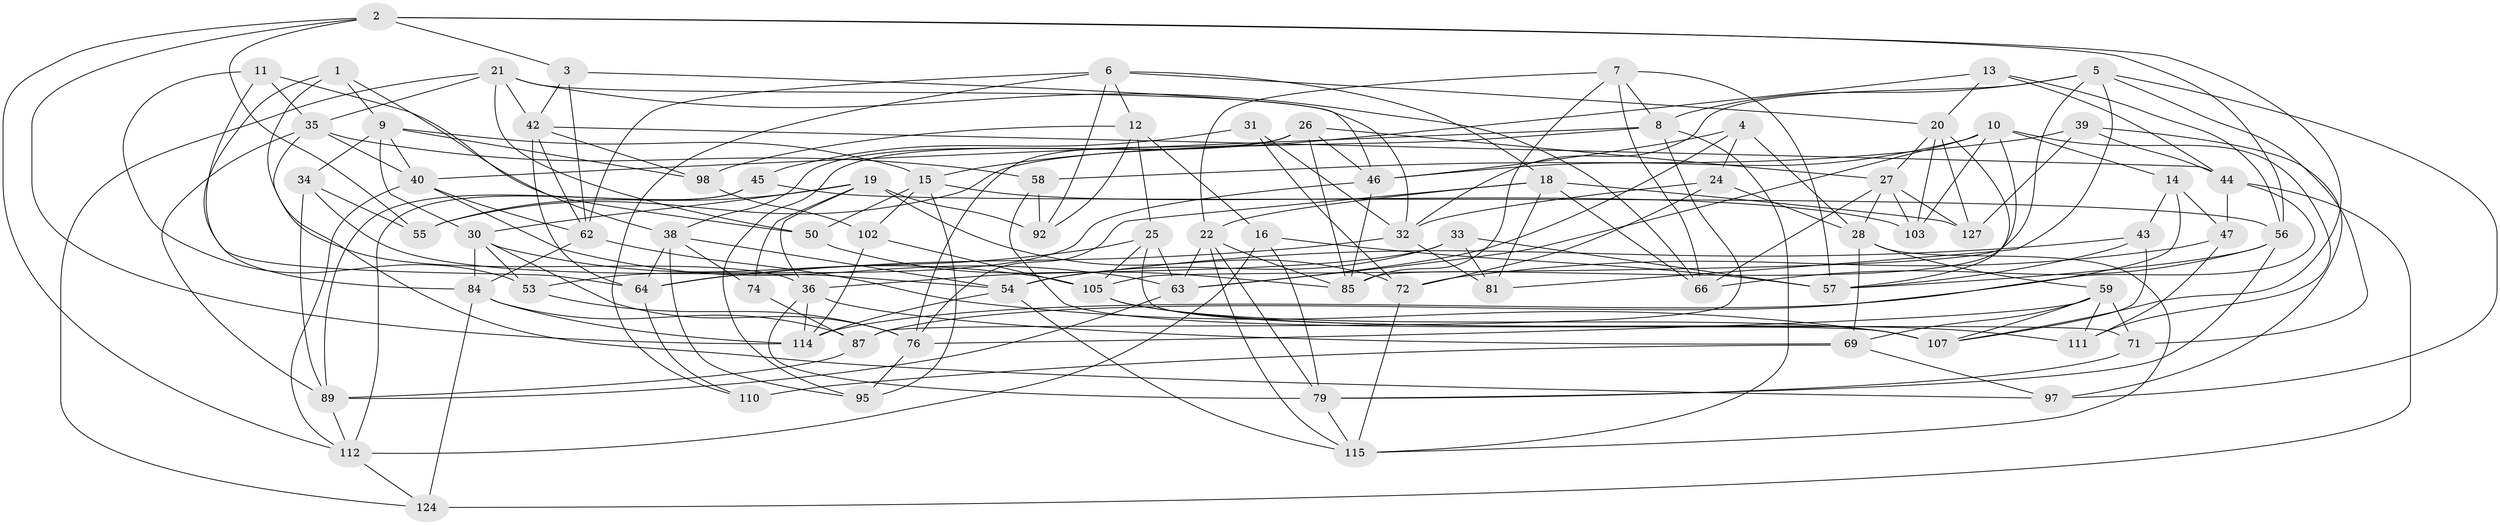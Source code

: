 // original degree distribution, {4: 1.0}
// Generated by graph-tools (version 1.1) at 2025/11/02/27/25 16:11:50]
// undirected, 80 vertices, 203 edges
graph export_dot {
graph [start="1"]
  node [color=gray90,style=filled];
  1;
  2 [super="+106"];
  3;
  4;
  5 [super="+117"];
  6 [super="+17"];
  7 [super="+23"];
  8 [super="+68"];
  9 [super="+70"];
  10 [super="+52"];
  11;
  12 [super="+48"];
  13;
  14;
  15 [super="+90"];
  16;
  18 [super="+100"];
  19 [super="+29"];
  20 [super="+80"];
  21 [super="+96"];
  22 [super="+51"];
  24;
  25 [super="+82"];
  26 [super="+37"];
  27 [super="+67"];
  28 [super="+83"];
  30 [super="+41"];
  31;
  32 [super="+65"];
  33;
  34;
  35 [super="+93"];
  36 [super="+94"];
  38 [super="+49"];
  39;
  40 [super="+108"];
  42 [super="+60"];
  43;
  44 [super="+73"];
  45;
  46 [super="+91"];
  47;
  50;
  53;
  54 [super="+61"];
  55;
  56 [super="+128"];
  57 [super="+118"];
  58;
  59 [super="+99"];
  62 [super="+75"];
  63 [super="+101"];
  64 [super="+77"];
  66 [super="+120"];
  69 [super="+78"];
  71;
  72 [super="+123"];
  74;
  76 [super="+104"];
  79 [super="+86"];
  81;
  84 [super="+121"];
  85 [super="+122"];
  87 [super="+88"];
  89 [super="+113"];
  92;
  95;
  97;
  98;
  102;
  103;
  105 [super="+109"];
  107 [super="+126"];
  110;
  111;
  112 [super="+125"];
  114 [super="+116"];
  115 [super="+119"];
  124;
  127;
  1 -- 38;
  1 -- 36;
  1 -- 9;
  1 -- 84;
  2 -- 107;
  2 -- 55;
  2 -- 112;
  2 -- 56;
  2 -- 3;
  2 -- 114;
  3 -- 62;
  3 -- 42;
  3 -- 46;
  4 -- 63;
  4 -- 24;
  4 -- 28;
  4 -- 46;
  5 -- 71;
  5 -- 105;
  5 -- 81;
  5 -- 32;
  5 -- 97;
  5 -- 8;
  6 -- 12;
  6 -- 18;
  6 -- 62;
  6 -- 110;
  6 -- 92;
  6 -- 20;
  7 -- 85;
  7 -- 8;
  7 -- 66 [weight=2];
  7 -- 57;
  7 -- 22;
  8 -- 87;
  8 -- 40;
  8 -- 115;
  8 -- 55;
  9 -- 34;
  9 -- 98;
  9 -- 40;
  9 -- 15;
  9 -- 30;
  10 -- 14;
  10 -- 111;
  10 -- 103;
  10 -- 63;
  10 -- 46;
  10 -- 85;
  11 -- 53;
  11 -- 35;
  11 -- 50;
  11 -- 64;
  12 -- 92;
  12 -- 16;
  12 -- 25 [weight=2];
  12 -- 98;
  13 -- 20;
  13 -- 15;
  13 -- 44;
  13 -- 56;
  14 -- 43;
  14 -- 47;
  14 -- 87;
  15 -- 102;
  15 -- 103;
  15 -- 50;
  15 -- 95;
  16 -- 57;
  16 -- 79;
  16 -- 112;
  18 -- 81;
  18 -- 66;
  18 -- 76;
  18 -- 127;
  18 -- 22;
  19 -- 55;
  19 -- 92;
  19 -- 72;
  19 -- 74;
  19 -- 36;
  19 -- 30;
  20 -- 127;
  20 -- 103;
  20 -- 57;
  20 -- 27;
  21 -- 50;
  21 -- 66;
  21 -- 124;
  21 -- 32;
  21 -- 42;
  21 -- 35;
  22 -- 79;
  22 -- 85;
  22 -- 63;
  22 -- 115;
  24 -- 72;
  24 -- 32;
  24 -- 28;
  25 -- 71;
  25 -- 64;
  25 -- 105;
  25 -- 63;
  26 -- 95;
  26 -- 46;
  26 -- 27;
  26 -- 38;
  26 -- 76;
  26 -- 85;
  27 -- 103;
  27 -- 66;
  27 -- 127;
  27 -- 28;
  28 -- 59;
  28 -- 115;
  28 -- 69;
  30 -- 76;
  30 -- 84;
  30 -- 105;
  30 -- 53;
  31 -- 32;
  31 -- 72 [weight=2];
  31 -- 45;
  32 -- 81;
  32 -- 64;
  33 -- 54;
  33 -- 36;
  33 -- 81;
  33 -- 57;
  34 -- 55;
  34 -- 54;
  34 -- 89;
  35 -- 97;
  35 -- 89;
  35 -- 58;
  35 -- 40;
  36 -- 79;
  36 -- 114;
  36 -- 69;
  38 -- 74;
  38 -- 64;
  38 -- 95;
  38 -- 54;
  39 -- 97;
  39 -- 44;
  39 -- 58;
  39 -- 127;
  40 -- 62;
  40 -- 112;
  40 -- 63;
  42 -- 62;
  42 -- 98;
  42 -- 44;
  42 -- 64;
  43 -- 107;
  43 -- 57;
  43 -- 54;
  44 -- 124;
  44 -- 114;
  44 -- 47;
  45 -- 112;
  45 -- 89;
  45 -- 56;
  46 -- 85;
  46 -- 53;
  47 -- 111;
  47 -- 72;
  50 -- 85;
  53 -- 76;
  54 -- 114;
  54 -- 115;
  56 -- 66;
  56 -- 79;
  56 -- 57;
  58 -- 92;
  58 -- 107;
  59 -- 71;
  59 -- 107;
  59 -- 69;
  59 -- 111;
  59 -- 76;
  62 -- 84;
  62 -- 107;
  63 -- 89;
  64 -- 110;
  69 -- 110 [weight=2];
  69 -- 97;
  71 -- 79;
  72 -- 115;
  74 -- 87 [weight=2];
  76 -- 95;
  79 -- 115;
  84 -- 124;
  84 -- 87;
  84 -- 114;
  87 -- 89;
  89 -- 112;
  98 -- 102;
  102 -- 114;
  102 -- 105;
  105 -- 111;
  105 -- 107;
  112 -- 124;
}
